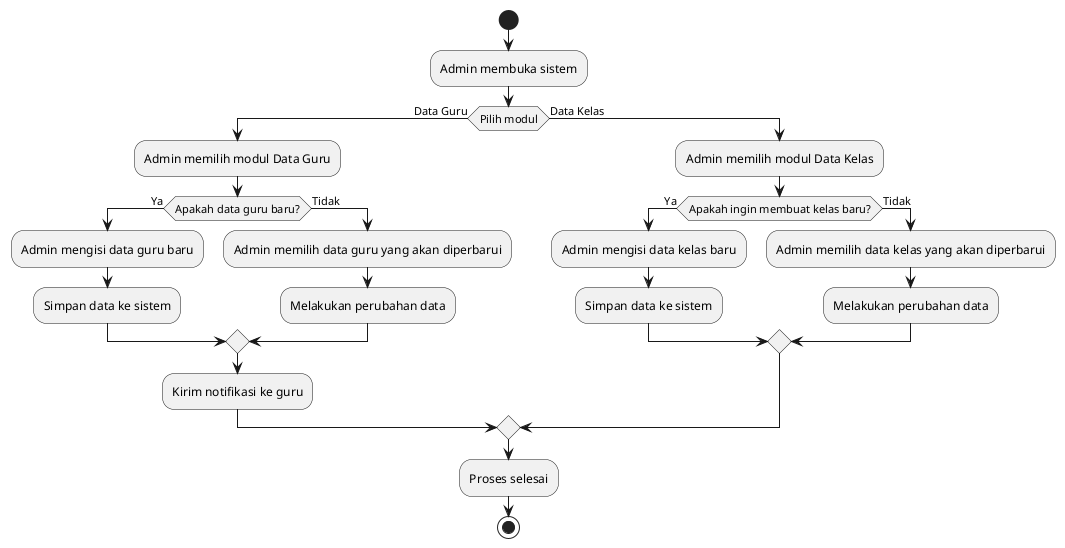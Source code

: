 @startuml
start
:Admin membuka sistem;
if (Pilih modul) then (Data Guru)
  :Admin memilih modul Data Guru;
  if (Apakah data guru baru?) then (Ya)
    :Admin mengisi data guru baru;
    :Simpan data ke sistem;
  else (Tidak)
    :Admin memilih data guru yang akan diperbarui;
    :Melakukan perubahan data;
  endif
  :Kirim notifikasi ke guru;
else (Data Kelas)
  :Admin memilih modul Data Kelas;
  if (Apakah ingin membuat kelas baru?) then (Ya)
    :Admin mengisi data kelas baru;
    :Simpan data ke sistem;
  else (Tidak)
    :Admin memilih data kelas yang akan diperbarui;
    :Melakukan perubahan data;
  endif
endif
:Proses selesai;
stop
@enduml
